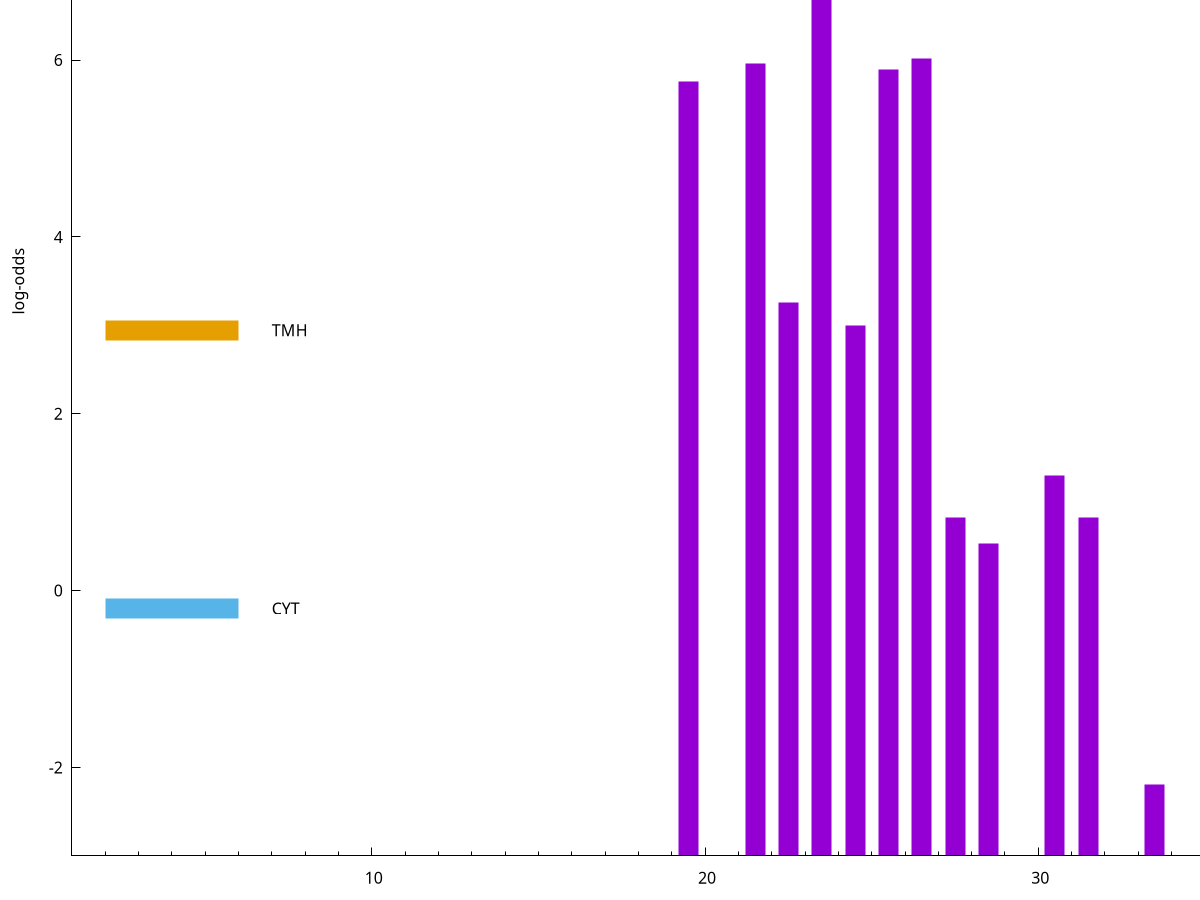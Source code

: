 set title "LipoP predictions for SRR5666421.gff"
set size 2., 1.4
set xrange [1:70] 
set mxtics 10
set yrange [-3:10]
set y2range [0:13]
set ylabel "log-odds"
set term postscript eps color solid "Helvetica" 30
set output "SRR5666421.gff.eps"
set arrow from 2,9.45392 to 6,9.45392 nohead lt 1 lw 20
set label "SpI" at 7,9.45392
set arrow from 2,2.94415 to 6,2.94415 nohead lt 4 lw 20
set label "TMH" at 7,2.94415
set arrow from 2,-0.200913 to 6,-0.200913 nohead lt 3 lw 20
set label "CYT" at 7,-0.200913
set arrow from 2,9.45392 to 6,9.45392 nohead lt 1 lw 20
set label "SpI" at 7,9.45392
# NOTE: The scores below are the log-odds scores with the threshold
# NOTE: subtracted (a hack to make gnuplot make the histogram all
# NOTE: look nice).
plot "-" axes x1y2 title "" with impulses lt 1 lw 20
23.500000 11.765870
26.500000 9.020500
21.500000 8.955240
25.500000 8.896170
19.500000 8.759030
22.500000 6.252730
24.500000 5.996210
30.500000 4.300820
27.500000 3.829974
31.500000 3.827434
28.500000 3.532830
33.500000 0.803970
e
exit
